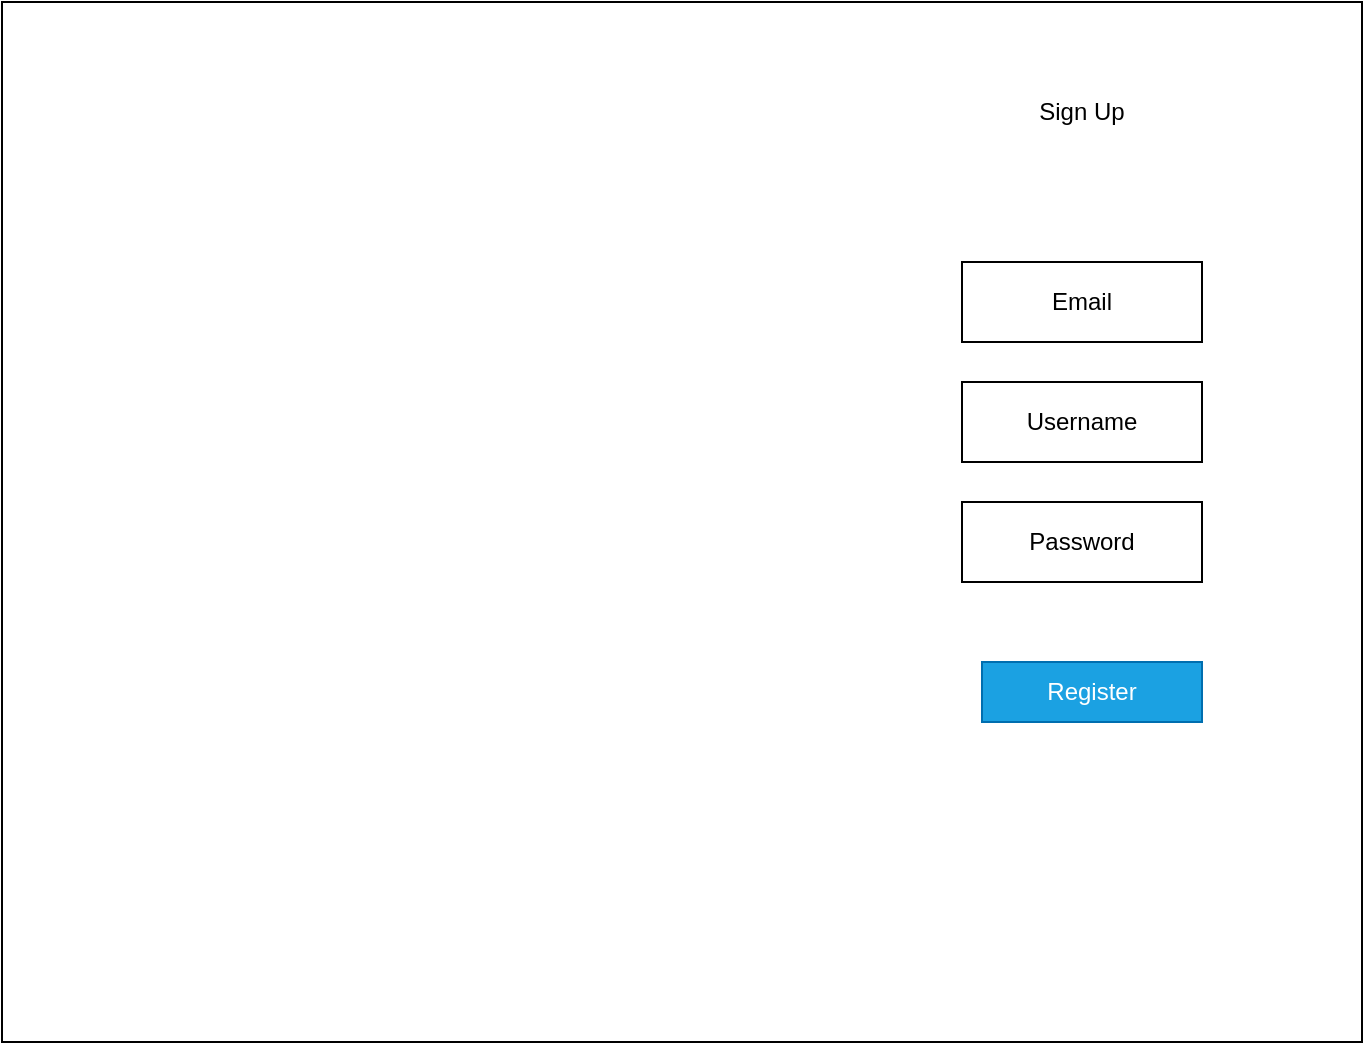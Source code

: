 <mxfile>
    <diagram id="ull73dYdModQ1DHthHD1" name="Page-1">
        <mxGraphModel dx="832" dy="571" grid="1" gridSize="10" guides="1" tooltips="1" connect="1" arrows="1" fold="1" page="1" pageScale="1" pageWidth="850" pageHeight="1100" math="0" shadow="0">
            <root>
                <mxCell id="0"/>
                <mxCell id="1" parent="0"/>
                <mxCell id="2" value="" style="rounded=0;whiteSpace=wrap;html=1;" vertex="1" parent="1">
                    <mxGeometry x="80" y="50" width="680" height="520" as="geometry"/>
                </mxCell>
                <mxCell id="3" value="Email" style="whiteSpace=wrap;html=1;" vertex="1" parent="1">
                    <mxGeometry x="560" y="180" width="120" height="40" as="geometry"/>
                </mxCell>
                <mxCell id="4" value="Username" style="whiteSpace=wrap;html=1;" vertex="1" parent="1">
                    <mxGeometry x="560" y="240" width="120" height="40" as="geometry"/>
                </mxCell>
                <mxCell id="6" value="Password" style="whiteSpace=wrap;html=1;" vertex="1" parent="1">
                    <mxGeometry x="560" y="300" width="120" height="40" as="geometry"/>
                </mxCell>
                <mxCell id="8" value="Register" style="whiteSpace=wrap;html=1;fillColor=#1BA1E2;fontColor=#ffffff;strokeColor=#006EAF;" vertex="1" parent="1">
                    <mxGeometry x="570" y="380" width="110" height="30" as="geometry"/>
                </mxCell>
                <mxCell id="10" value="Sign Up" style="text;html=1;strokeColor=none;fillColor=none;align=center;verticalAlign=middle;whiteSpace=wrap;rounded=0;" vertex="1" parent="1">
                    <mxGeometry x="590" y="90" width="60" height="30" as="geometry"/>
                </mxCell>
            </root>
        </mxGraphModel>
    </diagram>
</mxfile>